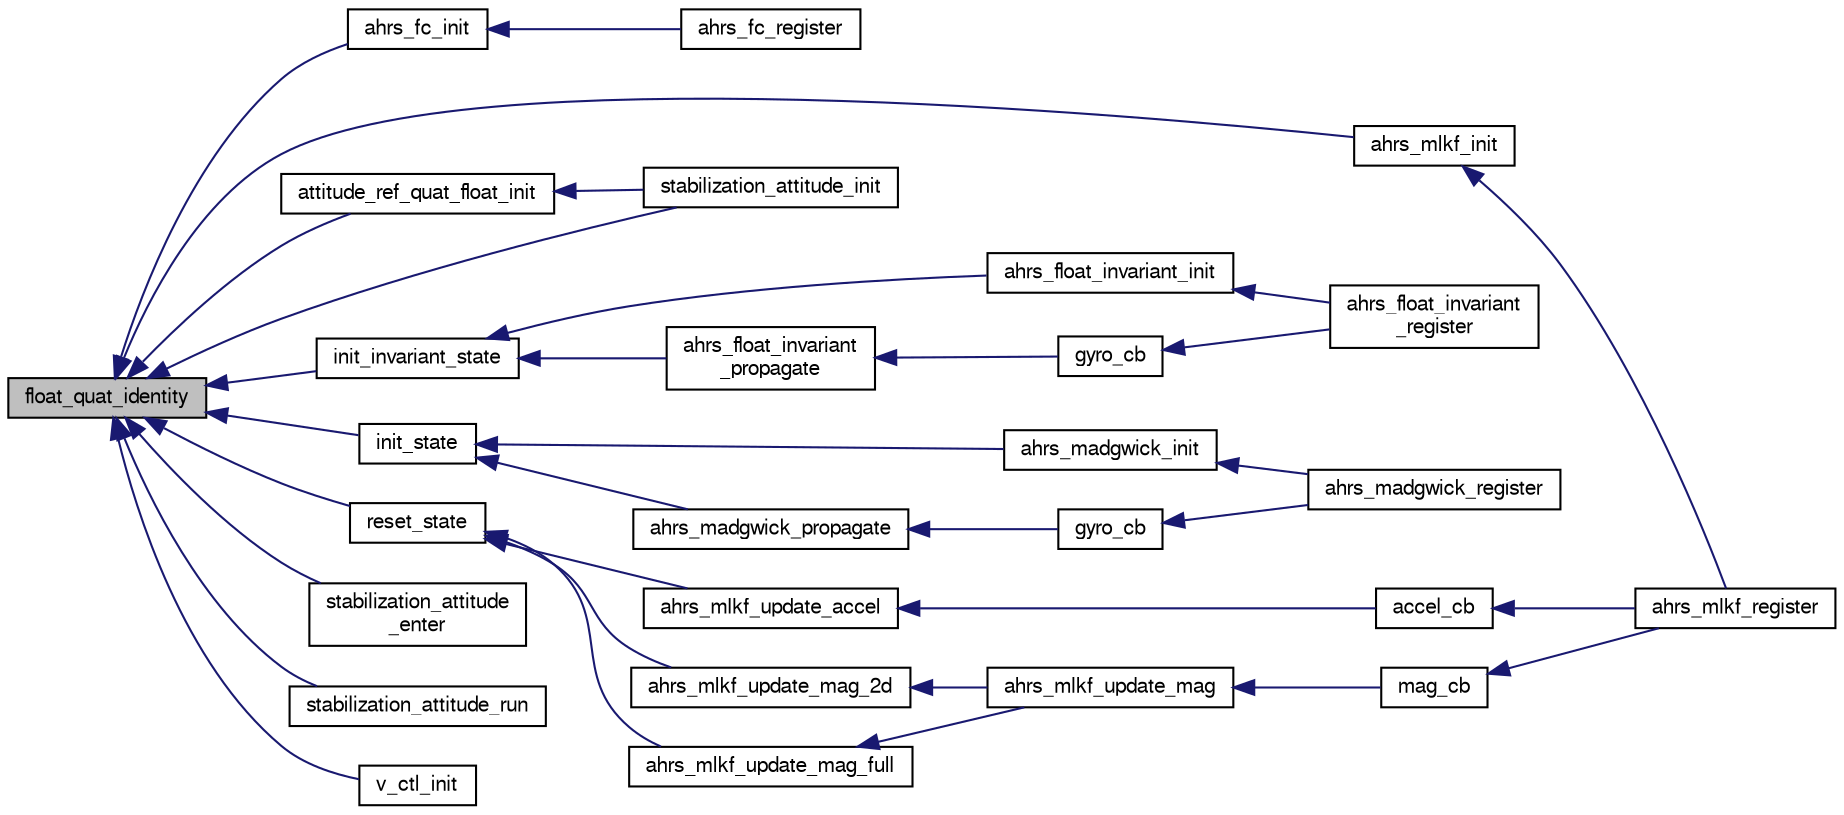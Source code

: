 digraph "float_quat_identity"
{
  edge [fontname="FreeSans",fontsize="10",labelfontname="FreeSans",labelfontsize="10"];
  node [fontname="FreeSans",fontsize="10",shape=record];
  rankdir="LR";
  Node1 [label="float_quat_identity",height=0.2,width=0.4,color="black", fillcolor="grey75", style="filled", fontcolor="black"];
  Node1 -> Node2 [dir="back",color="midnightblue",fontsize="10",style="solid",fontname="FreeSans"];
  Node2 [label="ahrs_fc_init",height=0.2,width=0.4,color="black", fillcolor="white", style="filled",URL="$ahrs__float__cmpl_8h.html#a5e913bc3963eb3f7fe641823b4c6676c"];
  Node2 -> Node3 [dir="back",color="midnightblue",fontsize="10",style="solid",fontname="FreeSans"];
  Node3 [label="ahrs_fc_register",height=0.2,width=0.4,color="black", fillcolor="white", style="filled",URL="$ahrs__float__cmpl__wrapper_8h.html#aa47cd2e2f95362dd732bac1f275344e0"];
  Node1 -> Node4 [dir="back",color="midnightblue",fontsize="10",style="solid",fontname="FreeSans"];
  Node4 [label="ahrs_mlkf_init",height=0.2,width=0.4,color="black", fillcolor="white", style="filled",URL="$ahrs__float__mlkf_8h.html#a507028d1107469dfa4a27642ddc7a2c0"];
  Node4 -> Node5 [dir="back",color="midnightblue",fontsize="10",style="solid",fontname="FreeSans"];
  Node5 [label="ahrs_mlkf_register",height=0.2,width=0.4,color="black", fillcolor="white", style="filled",URL="$ahrs__float__mlkf__wrapper_8h.html#adf9165ad7440f11e3dae35391f5844d6"];
  Node1 -> Node6 [dir="back",color="midnightblue",fontsize="10",style="solid",fontname="FreeSans"];
  Node6 [label="attitude_ref_quat_float_init",height=0.2,width=0.4,color="black", fillcolor="white", style="filled",URL="$stabilization__attitude__ref__quat__float_8h.html#adccafd4cbec2fdd89325b6077aab281f"];
  Node6 -> Node7 [dir="back",color="midnightblue",fontsize="10",style="solid",fontname="FreeSans"];
  Node7 [label="stabilization_attitude_init",height=0.2,width=0.4,color="black", fillcolor="white", style="filled",URL="$stabilization__attitude__quat__float_8c.html#a03d27593d891182c04fc5337766733d1",tooltip="stabilization_attitude_init "];
  Node1 -> Node8 [dir="back",color="midnightblue",fontsize="10",style="solid",fontname="FreeSans"];
  Node8 [label="init_invariant_state",height=0.2,width=0.4,color="black", fillcolor="white", style="filled",URL="$ahrs__float__invariant_8c.html#a5be5e848a4326763bf2bf0ab5ec053b5"];
  Node8 -> Node9 [dir="back",color="midnightblue",fontsize="10",style="solid",fontname="FreeSans"];
  Node9 [label="ahrs_float_invariant_init",height=0.2,width=0.4,color="black", fillcolor="white", style="filled",URL="$ahrs__float__invariant_8h.html#ab5d132b80575171fde6e0cbcfbba025a"];
  Node9 -> Node10 [dir="back",color="midnightblue",fontsize="10",style="solid",fontname="FreeSans"];
  Node10 [label="ahrs_float_invariant\l_register",height=0.2,width=0.4,color="black", fillcolor="white", style="filled",URL="$ahrs__float__invariant__wrapper_8h.html#af929b6f9cb8695819d29bdacca1f24f0"];
  Node8 -> Node11 [dir="back",color="midnightblue",fontsize="10",style="solid",fontname="FreeSans"];
  Node11 [label="ahrs_float_invariant\l_propagate",height=0.2,width=0.4,color="black", fillcolor="white", style="filled",URL="$ahrs__float__invariant_8h.html#ace7071aaa0f0096495824e48e2e240ff"];
  Node11 -> Node12 [dir="back",color="midnightblue",fontsize="10",style="solid",fontname="FreeSans"];
  Node12 [label="gyro_cb",height=0.2,width=0.4,color="black", fillcolor="white", style="filled",URL="$ahrs__float__invariant__wrapper_8c.html#a47e1ea35fdb43af72537c6c9f38b889d",tooltip="Call ahrs_float_invariant_propagate on new gyro measurements. "];
  Node12 -> Node10 [dir="back",color="midnightblue",fontsize="10",style="solid",fontname="FreeSans"];
  Node1 -> Node13 [dir="back",color="midnightblue",fontsize="10",style="solid",fontname="FreeSans"];
  Node13 [label="init_state",height=0.2,width=0.4,color="black", fillcolor="white", style="filled",URL="$ahrs__madgwick_8c.html#ad83a81c0586755098baa52a61599a2b8"];
  Node13 -> Node14 [dir="back",color="midnightblue",fontsize="10",style="solid",fontname="FreeSans"];
  Node14 [label="ahrs_madgwick_init",height=0.2,width=0.4,color="black", fillcolor="white", style="filled",URL="$ahrs__madgwick_8h.html#af307f45bc538474d935eff416bdf24e3"];
  Node14 -> Node15 [dir="back",color="midnightblue",fontsize="10",style="solid",fontname="FreeSans"];
  Node15 [label="ahrs_madgwick_register",height=0.2,width=0.4,color="black", fillcolor="white", style="filled",URL="$ahrs__madgwick__wrapper_8h.html#aba61b0738249ab4a910d0b8b9c56a897"];
  Node13 -> Node16 [dir="back",color="midnightblue",fontsize="10",style="solid",fontname="FreeSans"];
  Node16 [label="ahrs_madgwick_propagate",height=0.2,width=0.4,color="black", fillcolor="white", style="filled",URL="$ahrs__madgwick_8h.html#a1983ce3f538a01c2cb88609d5bcc33e2"];
  Node16 -> Node17 [dir="back",color="midnightblue",fontsize="10",style="solid",fontname="FreeSans"];
  Node17 [label="gyro_cb",height=0.2,width=0.4,color="black", fillcolor="white", style="filled",URL="$ahrs__madgwick__wrapper_8c.html#a47e1ea35fdb43af72537c6c9f38b889d",tooltip="Call ahrs_madgwick_propagate on new gyro measurements. "];
  Node17 -> Node15 [dir="back",color="midnightblue",fontsize="10",style="solid",fontname="FreeSans"];
  Node1 -> Node18 [dir="back",color="midnightblue",fontsize="10",style="solid",fontname="FreeSans"];
  Node18 [label="reset_state",height=0.2,width=0.4,color="black", fillcolor="white", style="filled",URL="$ahrs__float__mlkf_8c.html#a9fbef29f6a0a976770a3055c37a35d95",tooltip="Incorporate errors to reference and zeros state. "];
  Node18 -> Node19 [dir="back",color="midnightblue",fontsize="10",style="solid",fontname="FreeSans"];
  Node19 [label="ahrs_mlkf_update_accel",height=0.2,width=0.4,color="black", fillcolor="white", style="filled",URL="$ahrs__float__mlkf_8h.html#a49d6b43615e971ee5f098c86c2cf0edb"];
  Node19 -> Node20 [dir="back",color="midnightblue",fontsize="10",style="solid",fontname="FreeSans"];
  Node20 [label="accel_cb",height=0.2,width=0.4,color="black", fillcolor="white", style="filled",URL="$ahrs__float__mlkf__wrapper_8c.html#aacd6b1869f263f90a6f1fbe777a87793"];
  Node20 -> Node5 [dir="back",color="midnightblue",fontsize="10",style="solid",fontname="FreeSans"];
  Node18 -> Node21 [dir="back",color="midnightblue",fontsize="10",style="solid",fontname="FreeSans"];
  Node21 [label="ahrs_mlkf_update_mag_2d",height=0.2,width=0.4,color="black", fillcolor="white", style="filled",URL="$ahrs__float__mlkf_8h.html#ab8a1a207877996d1ef506ad18510795e"];
  Node21 -> Node22 [dir="back",color="midnightblue",fontsize="10",style="solid",fontname="FreeSans"];
  Node22 [label="ahrs_mlkf_update_mag",height=0.2,width=0.4,color="black", fillcolor="white", style="filled",URL="$ahrs__float__mlkf_8h.html#a00e729bc2030aaee57ec7be58f58f569"];
  Node22 -> Node23 [dir="back",color="midnightblue",fontsize="10",style="solid",fontname="FreeSans"];
  Node23 [label="mag_cb",height=0.2,width=0.4,color="black", fillcolor="white", style="filled",URL="$ahrs__float__mlkf__wrapper_8c.html#a49cc1e545848b85016af530049991c02"];
  Node23 -> Node5 [dir="back",color="midnightblue",fontsize="10",style="solid",fontname="FreeSans"];
  Node18 -> Node24 [dir="back",color="midnightblue",fontsize="10",style="solid",fontname="FreeSans"];
  Node24 [label="ahrs_mlkf_update_mag_full",height=0.2,width=0.4,color="black", fillcolor="white", style="filled",URL="$ahrs__float__mlkf_8h.html#a7bb2235206c421516cfa4884d287fc65"];
  Node24 -> Node22 [dir="back",color="midnightblue",fontsize="10",style="solid",fontname="FreeSans"];
  Node1 -> Node25 [dir="back",color="midnightblue",fontsize="10",style="solid",fontname="FreeSans"];
  Node25 [label="stabilization_attitude\l_enter",height=0.2,width=0.4,color="black", fillcolor="white", style="filled",URL="$stabilization__attitude__quat__float_8c.html#a23f862ca823e6fd23fc9c111178be077"];
  Node1 -> Node7 [dir="back",color="midnightblue",fontsize="10",style="solid",fontname="FreeSans"];
  Node1 -> Node26 [dir="back",color="midnightblue",fontsize="10",style="solid",fontname="FreeSans"];
  Node26 [label="stabilization_attitude_run",height=0.2,width=0.4,color="black", fillcolor="white", style="filled",URL="$stabilization__attitude__quat__float_8c.html#a18a45e70bf2fae908ece863a764f777b"];
  Node1 -> Node27 [dir="back",color="midnightblue",fontsize="10",style="solid",fontname="FreeSans"];
  Node27 [label="v_ctl_init",height=0.2,width=0.4,color="black", fillcolor="white", style="filled",URL="$guidance__common_8h.html#ac48c5fff2d5aca1dd1fc58622709d7eb"];
}
